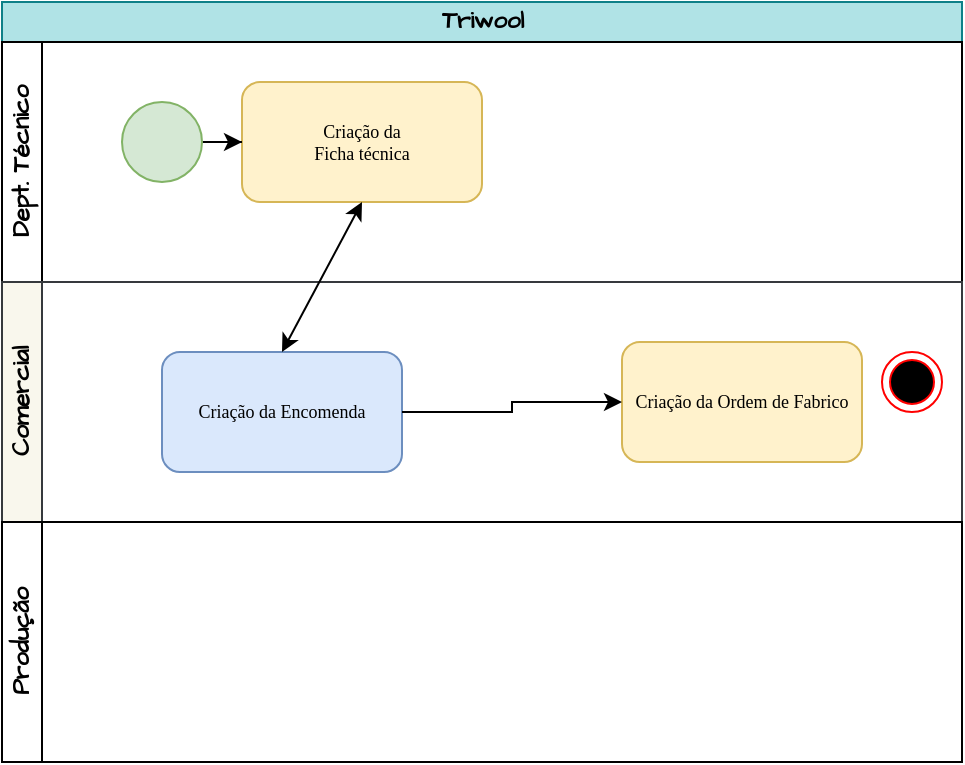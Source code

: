 <mxfile version="24.4.4" type="github">
  <diagram name="Página-1" id="gCnSP9DHalBOpo_OgWD9">
    <mxGraphModel dx="736" dy="520" grid="1" gridSize="10" guides="1" tooltips="1" connect="1" arrows="1" fold="1" page="1" pageScale="1" pageWidth="827" pageHeight="1169" math="0" shadow="0">
      <root>
        <mxCell id="0" />
        <mxCell id="1" parent="0" />
        <mxCell id="wdGilvAF-dGO39bZbz52-3" value="Triwool" style="swimlane;childLayout=stackLayout;resizeParent=1;resizeParentMax=0;horizontal=1;startSize=20;horizontalStack=0;html=1;hachureGap=4;fontFamily=Architects Daughter;fontSource=https%3A%2F%2Ffonts.googleapis.com%2Fcss%3Ffamily%3DArchitects%2BDaughter;fillColor=#b0e3e6;strokeColor=#0e8088;sketchStyle=rough;" parent="1" vertex="1">
          <mxGeometry x="70" y="30" width="480" height="380" as="geometry" />
        </mxCell>
        <mxCell id="wdGilvAF-dGO39bZbz52-4" value="Dept. Técnico" style="swimlane;startSize=20;horizontal=0;html=1;hachureGap=4;fontFamily=Architects Daughter;fontSource=https%3A%2F%2Ffonts.googleapis.com%2Fcss%3Ffamily%3DArchitects%2BDaughter;sketchStyle=rough;" parent="wdGilvAF-dGO39bZbz52-3" vertex="1">
          <mxGeometry y="20" width="480" height="120" as="geometry" />
        </mxCell>
        <mxCell id="wdGilvAF-dGO39bZbz52-9" value="Criação da&lt;div&gt;Ficha técnica&lt;/div&gt;" style="rounded=1;whiteSpace=wrap;hachureGap=4;fontFamily=Verdana;fillColor=#fff2cc;strokeColor=#d6b656;fillStyle=solid;sketchStyle=rough;html=1;fontSize=9;" parent="wdGilvAF-dGO39bZbz52-4" vertex="1">
          <mxGeometry x="120" y="20" width="120" height="60" as="geometry" />
        </mxCell>
        <mxCell id="UnYJjGZQxUQxzCnW-5op-16" value="" style="edgeStyle=orthogonalEdgeStyle;rounded=0;orthogonalLoop=1;jettySize=auto;html=1;" edge="1" parent="wdGilvAF-dGO39bZbz52-4" source="UnYJjGZQxUQxzCnW-5op-15" target="wdGilvAF-dGO39bZbz52-9">
          <mxGeometry relative="1" as="geometry" />
        </mxCell>
        <mxCell id="UnYJjGZQxUQxzCnW-5op-15" value="" style="ellipse;whiteSpace=wrap;html=1;aspect=fixed;fillColor=#d5e8d4;strokeColor=#82b366;" vertex="1" parent="wdGilvAF-dGO39bZbz52-4">
          <mxGeometry x="60" y="30" width="40" height="40" as="geometry" />
        </mxCell>
        <mxCell id="wdGilvAF-dGO39bZbz52-5" value="Comercial" style="swimlane;startSize=20;horizontal=0;html=1;hachureGap=4;fontFamily=Architects Daughter;fontSource=https%3A%2F%2Ffonts.googleapis.com%2Fcss%3Ffamily%3DArchitects%2BDaughter;sketchStyle=rough;fillColor=#f9f7ed;strokeColor=#36393d;" parent="wdGilvAF-dGO39bZbz52-3" vertex="1">
          <mxGeometry y="140" width="480" height="120" as="geometry" />
        </mxCell>
        <mxCell id="UnYJjGZQxUQxzCnW-5op-5" value="" style="ellipse;html=1;shape=endState;fillColor=#000000;strokeColor=#ff0000;" vertex="1" parent="wdGilvAF-dGO39bZbz52-5">
          <mxGeometry x="440" y="35" width="30" height="30" as="geometry" />
        </mxCell>
        <mxCell id="UnYJjGZQxUQxzCnW-5op-17" value="Criação da Encomenda" style="whiteSpace=wrap;html=1;fontSize=9;fontFamily=Verdana;fillColor=#dae8fc;strokeColor=#6c8ebf;rounded=1;hachureGap=4;fillStyle=solid;sketchStyle=rough;" vertex="1" parent="wdGilvAF-dGO39bZbz52-5">
          <mxGeometry x="80" y="35" width="120" height="60" as="geometry" />
        </mxCell>
        <mxCell id="UnYJjGZQxUQxzCnW-5op-21" value="Criação da Ordem de Fabrico" style="whiteSpace=wrap;html=1;fontSize=9;fontFamily=Verdana;fillColor=#fff2cc;strokeColor=#d6b656;rounded=1;hachureGap=4;fillStyle=solid;sketchStyle=rough;" vertex="1" parent="wdGilvAF-dGO39bZbz52-5">
          <mxGeometry x="310" y="30" width="120" height="60" as="geometry" />
        </mxCell>
        <mxCell id="UnYJjGZQxUQxzCnW-5op-22" value="" style="edgeStyle=orthogonalEdgeStyle;rounded=0;orthogonalLoop=1;jettySize=auto;html=1;" edge="1" parent="wdGilvAF-dGO39bZbz52-5" source="UnYJjGZQxUQxzCnW-5op-17" target="UnYJjGZQxUQxzCnW-5op-21">
          <mxGeometry relative="1" as="geometry" />
        </mxCell>
        <mxCell id="wdGilvAF-dGO39bZbz52-6" value="Produção" style="swimlane;startSize=20;horizontal=0;html=1;hachureGap=4;fontFamily=Architects Daughter;fontSource=https%3A%2F%2Ffonts.googleapis.com%2Fcss%3Ffamily%3DArchitects%2BDaughter;sketchStyle=rough;" parent="wdGilvAF-dGO39bZbz52-3" vertex="1">
          <mxGeometry y="260" width="480" height="120" as="geometry" />
        </mxCell>
        <mxCell id="UnYJjGZQxUQxzCnW-5op-20" value="" style="endArrow=classic;startArrow=classic;html=1;rounded=0;entryX=0.5;entryY=1;entryDx=0;entryDy=0;exitX=0.5;exitY=0;exitDx=0;exitDy=0;" edge="1" parent="wdGilvAF-dGO39bZbz52-3" source="UnYJjGZQxUQxzCnW-5op-17" target="wdGilvAF-dGO39bZbz52-9">
          <mxGeometry width="50" height="50" relative="1" as="geometry">
            <mxPoint x="220" y="270" as="sourcePoint" />
            <mxPoint x="270" y="220" as="targetPoint" />
          </mxGeometry>
        </mxCell>
      </root>
    </mxGraphModel>
  </diagram>
</mxfile>
